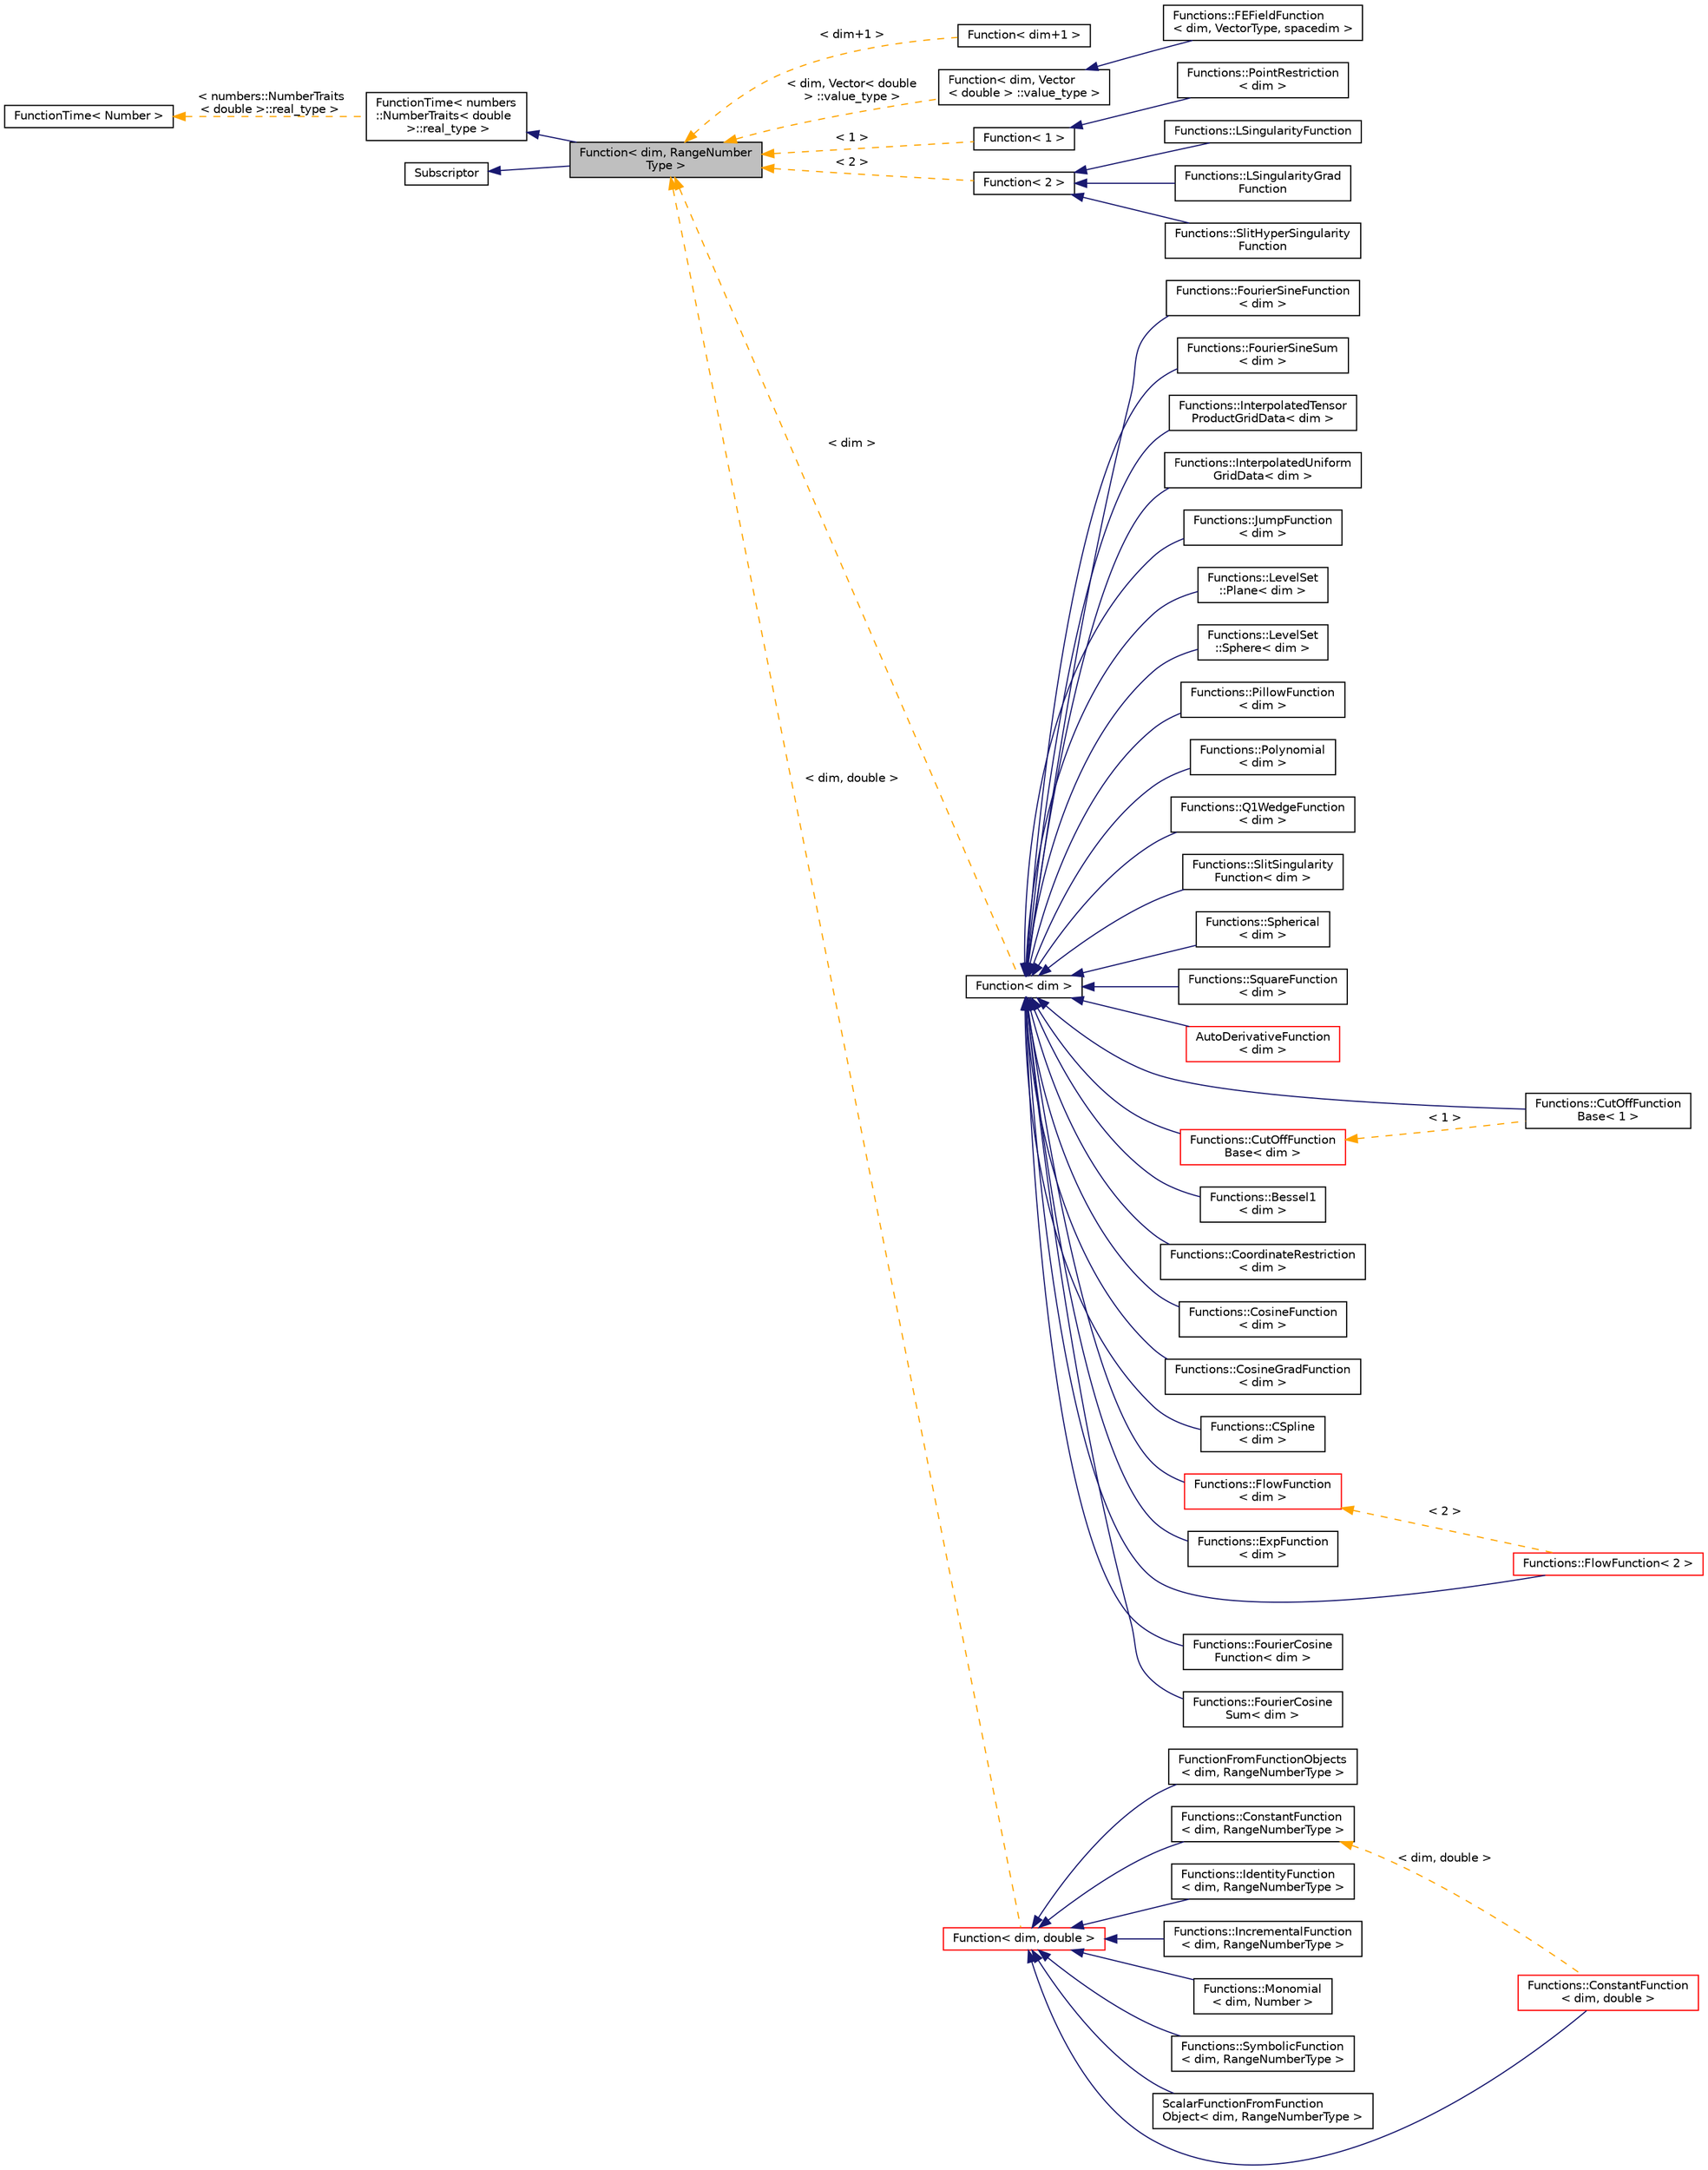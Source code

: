 digraph "Function&lt; dim, RangeNumberType &gt;"
{
 // LATEX_PDF_SIZE
  edge [fontname="Helvetica",fontsize="10",labelfontname="Helvetica",labelfontsize="10"];
  node [fontname="Helvetica",fontsize="10",shape=record];
  rankdir="LR";
  Node1 [label="Function\< dim, RangeNumber\lType \>",height=0.2,width=0.4,color="black", fillcolor="grey75", style="filled", fontcolor="black",tooltip=" "];
  Node2 -> Node1 [dir="back",color="midnightblue",fontsize="10",style="solid",fontname="Helvetica"];
  Node2 [label="FunctionTime\< numbers\l::NumberTraits\< double\l \>::real_type \>",height=0.2,width=0.4,color="black", fillcolor="white", style="filled",URL="$classFunctionTime.html",tooltip=" "];
  Node3 -> Node2 [dir="back",color="orange",fontsize="10",style="dashed",label=" \< numbers::NumberTraits\l\< double \>::real_type \>" ,fontname="Helvetica"];
  Node3 [label="FunctionTime\< Number \>",height=0.2,width=0.4,color="black", fillcolor="white", style="filled",URL="$classFunctionTime.html",tooltip=" "];
  Node4 -> Node1 [dir="back",color="midnightblue",fontsize="10",style="solid",fontname="Helvetica"];
  Node4 [label="Subscriptor",height=0.2,width=0.4,color="black", fillcolor="white", style="filled",URL="$classSubscriptor.html",tooltip=" "];
  Node1 -> Node5 [dir="back",color="orange",fontsize="10",style="dashed",label=" \< dim+1 \>" ,fontname="Helvetica"];
  Node5 [label="Function\< dim+1 \>",height=0.2,width=0.4,color="black", fillcolor="white", style="filled",URL="$classFunction.html",tooltip=" "];
  Node1 -> Node6 [dir="back",color="orange",fontsize="10",style="dashed",label=" \< dim, Vector\< double\l \> ::value_type \>" ,fontname="Helvetica"];
  Node6 [label="Function\< dim, Vector\l\< double \> ::value_type \>",height=0.2,width=0.4,color="black", fillcolor="white", style="filled",URL="$classFunction.html",tooltip=" "];
  Node6 -> Node7 [dir="back",color="midnightblue",fontsize="10",style="solid",fontname="Helvetica"];
  Node7 [label="Functions::FEFieldFunction\l\< dim, VectorType, spacedim \>",height=0.2,width=0.4,color="black", fillcolor="white", style="filled",URL="$classFunctions_1_1FEFieldFunction.html",tooltip=" "];
  Node1 -> Node8 [dir="back",color="orange",fontsize="10",style="dashed",label=" \< 1 \>" ,fontname="Helvetica"];
  Node8 [label="Function\< 1 \>",height=0.2,width=0.4,color="black", fillcolor="white", style="filled",URL="$classFunction.html",tooltip=" "];
  Node8 -> Node9 [dir="back",color="midnightblue",fontsize="10",style="solid",fontname="Helvetica"];
  Node9 [label="Functions::PointRestriction\l\< dim \>",height=0.2,width=0.4,color="black", fillcolor="white", style="filled",URL="$classFunctions_1_1PointRestriction.html",tooltip=" "];
  Node1 -> Node10 [dir="back",color="orange",fontsize="10",style="dashed",label=" \< 2 \>" ,fontname="Helvetica"];
  Node10 [label="Function\< 2 \>",height=0.2,width=0.4,color="black", fillcolor="white", style="filled",URL="$classFunction.html",tooltip=" "];
  Node10 -> Node11 [dir="back",color="midnightblue",fontsize="10",style="solid",fontname="Helvetica"];
  Node11 [label="Functions::LSingularityFunction",height=0.2,width=0.4,color="black", fillcolor="white", style="filled",URL="$classFunctions_1_1LSingularityFunction.html",tooltip=" "];
  Node10 -> Node12 [dir="back",color="midnightblue",fontsize="10",style="solid",fontname="Helvetica"];
  Node12 [label="Functions::LSingularityGrad\lFunction",height=0.2,width=0.4,color="black", fillcolor="white", style="filled",URL="$classFunctions_1_1LSingularityGradFunction.html",tooltip=" "];
  Node10 -> Node13 [dir="back",color="midnightblue",fontsize="10",style="solid",fontname="Helvetica"];
  Node13 [label="Functions::SlitHyperSingularity\lFunction",height=0.2,width=0.4,color="black", fillcolor="white", style="filled",URL="$classFunctions_1_1SlitHyperSingularityFunction.html",tooltip=" "];
  Node1 -> Node14 [dir="back",color="orange",fontsize="10",style="dashed",label=" \< dim \>" ,fontname="Helvetica"];
  Node14 [label="Function\< dim \>",height=0.2,width=0.4,color="black", fillcolor="white", style="filled",URL="$classFunction.html",tooltip=" "];
  Node14 -> Node15 [dir="back",color="midnightblue",fontsize="10",style="solid",fontname="Helvetica"];
  Node15 [label="AutoDerivativeFunction\l\< dim \>",height=0.2,width=0.4,color="red", fillcolor="white", style="filled",URL="$classAutoDerivativeFunction.html",tooltip=" "];
  Node14 -> Node19 [dir="back",color="midnightblue",fontsize="10",style="solid",fontname="Helvetica"];
  Node19 [label="Functions::CutOffFunction\lBase\< 1 \>",height=0.2,width=0.4,color="black", fillcolor="white", style="filled",URL="$classFunctions_1_1CutOffFunctionBase.html",tooltip=" "];
  Node14 -> Node20 [dir="back",color="midnightblue",fontsize="10",style="solid",fontname="Helvetica"];
  Node20 [label="Functions::FlowFunction\< 2 \>",height=0.2,width=0.4,color="red", fillcolor="white", style="filled",URL="$classFunctions_1_1FlowFunction.html",tooltip=" "];
  Node14 -> Node23 [dir="back",color="midnightblue",fontsize="10",style="solid",fontname="Helvetica"];
  Node23 [label="Functions::Bessel1\l\< dim \>",height=0.2,width=0.4,color="black", fillcolor="white", style="filled",URL="$classFunctions_1_1Bessel1.html",tooltip=" "];
  Node14 -> Node24 [dir="back",color="midnightblue",fontsize="10",style="solid",fontname="Helvetica"];
  Node24 [label="Functions::CoordinateRestriction\l\< dim \>",height=0.2,width=0.4,color="black", fillcolor="white", style="filled",URL="$classFunctions_1_1CoordinateRestriction.html",tooltip=" "];
  Node14 -> Node25 [dir="back",color="midnightblue",fontsize="10",style="solid",fontname="Helvetica"];
  Node25 [label="Functions::CosineFunction\l\< dim \>",height=0.2,width=0.4,color="black", fillcolor="white", style="filled",URL="$classFunctions_1_1CosineFunction.html",tooltip=" "];
  Node14 -> Node26 [dir="back",color="midnightblue",fontsize="10",style="solid",fontname="Helvetica"];
  Node26 [label="Functions::CosineGradFunction\l\< dim \>",height=0.2,width=0.4,color="black", fillcolor="white", style="filled",URL="$classFunctions_1_1CosineGradFunction.html",tooltip=" "];
  Node14 -> Node27 [dir="back",color="midnightblue",fontsize="10",style="solid",fontname="Helvetica"];
  Node27 [label="Functions::CSpline\l\< dim \>",height=0.2,width=0.4,color="black", fillcolor="white", style="filled",URL="$classFunctions_1_1CSpline.html",tooltip=" "];
  Node14 -> Node28 [dir="back",color="midnightblue",fontsize="10",style="solid",fontname="Helvetica"];
  Node28 [label="Functions::CutOffFunction\lBase\< dim \>",height=0.2,width=0.4,color="red", fillcolor="white", style="filled",URL="$classFunctions_1_1CutOffFunctionBase.html",tooltip=" "];
  Node28 -> Node19 [dir="back",color="orange",fontsize="10",style="dashed",label=" \< 1 \>" ,fontname="Helvetica"];
  Node14 -> Node34 [dir="back",color="midnightblue",fontsize="10",style="solid",fontname="Helvetica"];
  Node34 [label="Functions::ExpFunction\l\< dim \>",height=0.2,width=0.4,color="black", fillcolor="white", style="filled",URL="$classFunctions_1_1ExpFunction.html",tooltip=" "];
  Node14 -> Node35 [dir="back",color="midnightblue",fontsize="10",style="solid",fontname="Helvetica"];
  Node35 [label="Functions::FlowFunction\l\< dim \>",height=0.2,width=0.4,color="red", fillcolor="white", style="filled",URL="$classFunctions_1_1FlowFunction.html",tooltip=" "];
  Node35 -> Node20 [dir="back",color="orange",fontsize="10",style="dashed",label=" \< 2 \>" ,fontname="Helvetica"];
  Node14 -> Node38 [dir="back",color="midnightblue",fontsize="10",style="solid",fontname="Helvetica"];
  Node38 [label="Functions::FourierCosine\lFunction\< dim \>",height=0.2,width=0.4,color="black", fillcolor="white", style="filled",URL="$classFunctions_1_1FourierCosineFunction.html",tooltip=" "];
  Node14 -> Node39 [dir="back",color="midnightblue",fontsize="10",style="solid",fontname="Helvetica"];
  Node39 [label="Functions::FourierCosine\lSum\< dim \>",height=0.2,width=0.4,color="black", fillcolor="white", style="filled",URL="$classFunctions_1_1FourierCosineSum.html",tooltip=" "];
  Node14 -> Node40 [dir="back",color="midnightblue",fontsize="10",style="solid",fontname="Helvetica"];
  Node40 [label="Functions::FourierSineFunction\l\< dim \>",height=0.2,width=0.4,color="black", fillcolor="white", style="filled",URL="$classFunctions_1_1FourierSineFunction.html",tooltip=" "];
  Node14 -> Node41 [dir="back",color="midnightblue",fontsize="10",style="solid",fontname="Helvetica"];
  Node41 [label="Functions::FourierSineSum\l\< dim \>",height=0.2,width=0.4,color="black", fillcolor="white", style="filled",URL="$classFunctions_1_1FourierSineSum.html",tooltip=" "];
  Node14 -> Node42 [dir="back",color="midnightblue",fontsize="10",style="solid",fontname="Helvetica"];
  Node42 [label="Functions::InterpolatedTensor\lProductGridData\< dim \>",height=0.2,width=0.4,color="black", fillcolor="white", style="filled",URL="$classFunctions_1_1InterpolatedTensorProductGridData.html",tooltip=" "];
  Node14 -> Node43 [dir="back",color="midnightblue",fontsize="10",style="solid",fontname="Helvetica"];
  Node43 [label="Functions::InterpolatedUniform\lGridData\< dim \>",height=0.2,width=0.4,color="black", fillcolor="white", style="filled",URL="$classFunctions_1_1InterpolatedUniformGridData.html",tooltip=" "];
  Node14 -> Node44 [dir="back",color="midnightblue",fontsize="10",style="solid",fontname="Helvetica"];
  Node44 [label="Functions::JumpFunction\l\< dim \>",height=0.2,width=0.4,color="black", fillcolor="white", style="filled",URL="$classFunctions_1_1JumpFunction.html",tooltip=" "];
  Node14 -> Node45 [dir="back",color="midnightblue",fontsize="10",style="solid",fontname="Helvetica"];
  Node45 [label="Functions::LevelSet\l::Plane\< dim \>",height=0.2,width=0.4,color="black", fillcolor="white", style="filled",URL="$classFunctions_1_1LevelSet_1_1Plane.html",tooltip=" "];
  Node14 -> Node46 [dir="back",color="midnightblue",fontsize="10",style="solid",fontname="Helvetica"];
  Node46 [label="Functions::LevelSet\l::Sphere\< dim \>",height=0.2,width=0.4,color="black", fillcolor="white", style="filled",URL="$classFunctions_1_1LevelSet_1_1Sphere.html",tooltip=" "];
  Node14 -> Node47 [dir="back",color="midnightblue",fontsize="10",style="solid",fontname="Helvetica"];
  Node47 [label="Functions::PillowFunction\l\< dim \>",height=0.2,width=0.4,color="black", fillcolor="white", style="filled",URL="$classFunctions_1_1PillowFunction.html",tooltip=" "];
  Node14 -> Node48 [dir="back",color="midnightblue",fontsize="10",style="solid",fontname="Helvetica"];
  Node48 [label="Functions::Polynomial\l\< dim \>",height=0.2,width=0.4,color="black", fillcolor="white", style="filled",URL="$classFunctions_1_1Polynomial.html",tooltip=" "];
  Node14 -> Node49 [dir="back",color="midnightblue",fontsize="10",style="solid",fontname="Helvetica"];
  Node49 [label="Functions::Q1WedgeFunction\l\< dim \>",height=0.2,width=0.4,color="black", fillcolor="white", style="filled",URL="$classFunctions_1_1Q1WedgeFunction.html",tooltip=" "];
  Node14 -> Node50 [dir="back",color="midnightblue",fontsize="10",style="solid",fontname="Helvetica"];
  Node50 [label="Functions::SlitSingularity\lFunction\< dim \>",height=0.2,width=0.4,color="black", fillcolor="white", style="filled",URL="$classFunctions_1_1SlitSingularityFunction.html",tooltip=" "];
  Node14 -> Node51 [dir="back",color="midnightblue",fontsize="10",style="solid",fontname="Helvetica"];
  Node51 [label="Functions::Spherical\l\< dim \>",height=0.2,width=0.4,color="black", fillcolor="white", style="filled",URL="$classFunctions_1_1Spherical.html",tooltip=" "];
  Node14 -> Node52 [dir="back",color="midnightblue",fontsize="10",style="solid",fontname="Helvetica"];
  Node52 [label="Functions::SquareFunction\l\< dim \>",height=0.2,width=0.4,color="black", fillcolor="white", style="filled",URL="$classFunctions_1_1SquareFunction.html",tooltip=" "];
  Node1 -> Node53 [dir="back",color="orange",fontsize="10",style="dashed",label=" \< dim, double \>" ,fontname="Helvetica"];
  Node53 [label="Function\< dim, double \>",height=0.2,width=0.4,color="red", fillcolor="white", style="filled",URL="$classFunction.html",tooltip=" "];
  Node53 -> Node54 [dir="back",color="midnightblue",fontsize="10",style="solid",fontname="Helvetica"];
  Node54 [label="Functions::ConstantFunction\l\< dim, double \>",height=0.2,width=0.4,color="red", fillcolor="white", style="filled",URL="$classFunctions_1_1ConstantFunction.html",tooltip=" "];
  Node53 -> Node57 [dir="back",color="midnightblue",fontsize="10",style="solid",fontname="Helvetica"];
  Node57 [label="FunctionFromFunctionObjects\l\< dim, RangeNumberType \>",height=0.2,width=0.4,color="black", fillcolor="white", style="filled",URL="$classFunctionFromFunctionObjects.html",tooltip=" "];
  Node53 -> Node58 [dir="back",color="midnightblue",fontsize="10",style="solid",fontname="Helvetica"];
  Node58 [label="Functions::ConstantFunction\l\< dim, RangeNumberType \>",height=0.2,width=0.4,color="black", fillcolor="white", style="filled",URL="$classFunctions_1_1ConstantFunction.html",tooltip=" "];
  Node58 -> Node54 [dir="back",color="orange",fontsize="10",style="dashed",label=" \< dim, double \>" ,fontname="Helvetica"];
  Node53 -> Node59 [dir="back",color="midnightblue",fontsize="10",style="solid",fontname="Helvetica"];
  Node59 [label="Functions::IdentityFunction\l\< dim, RangeNumberType \>",height=0.2,width=0.4,color="black", fillcolor="white", style="filled",URL="$classFunctions_1_1IdentityFunction.html",tooltip=" "];
  Node53 -> Node60 [dir="back",color="midnightblue",fontsize="10",style="solid",fontname="Helvetica"];
  Node60 [label="Functions::IncrementalFunction\l\< dim, RangeNumberType \>",height=0.2,width=0.4,color="black", fillcolor="white", style="filled",URL="$classFunctions_1_1IncrementalFunction.html",tooltip=" "];
  Node53 -> Node61 [dir="back",color="midnightblue",fontsize="10",style="solid",fontname="Helvetica"];
  Node61 [label="Functions::Monomial\l\< dim, Number \>",height=0.2,width=0.4,color="black", fillcolor="white", style="filled",URL="$classFunctions_1_1Monomial.html",tooltip=" "];
  Node53 -> Node62 [dir="back",color="midnightblue",fontsize="10",style="solid",fontname="Helvetica"];
  Node62 [label="Functions::SymbolicFunction\l\< dim, RangeNumberType \>",height=0.2,width=0.4,color="black", fillcolor="white", style="filled",URL="$classFunctions_1_1SymbolicFunction.html",tooltip=" "];
  Node53 -> Node63 [dir="back",color="midnightblue",fontsize="10",style="solid",fontname="Helvetica"];
  Node63 [label="ScalarFunctionFromFunction\lObject\< dim, RangeNumberType \>",height=0.2,width=0.4,color="black", fillcolor="white", style="filled",URL="$classScalarFunctionFromFunctionObject.html",tooltip=" "];
}

